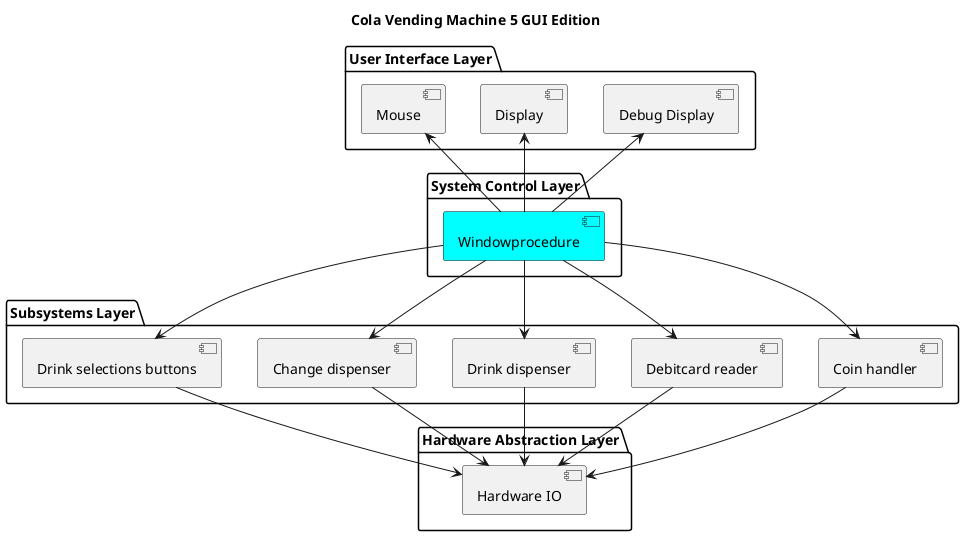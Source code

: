 @startuml

title Cola Vending Machine 5 GUI Edition

package "User Interface Layer" {
    [Display]
    [Debug Display]
    [Mouse]
}

package "System Control Layer" {
    [Windowprocedure] #Cyan
}

package "Subsystems Layer" {
    [Coin handler]
    [Debitcard reader]
    [Drink dispenser]
    [Change dispenser]
    [Drink selections buttons]
}

package "Hardware Abstraction Layer" {
    [Hardware IO]
}

[Windowprocedure] -up-> [Mouse]
[Windowprocedure] -up-> [Display]
[Windowprocedure] -up-> [Debug Display]

[Windowprocedure] -down-> [Coin handler]
[Windowprocedure] -down-> [Debitcard reader]
[Windowprocedure] -down-> [Drink dispenser]
[Windowprocedure] -down-> [Change dispenser]
[Windowprocedure] -down-> [Drink selections buttons]

[Coin handler] -down-> [Hardware IO]
[Debitcard reader] -down-> [Hardware IO]
[Drink dispenser] -down-> [Hardware IO]
[Change dispenser] -down-> [Hardware IO]
[Drink selections buttons] -down-> [Hardware IO]

@enduml
